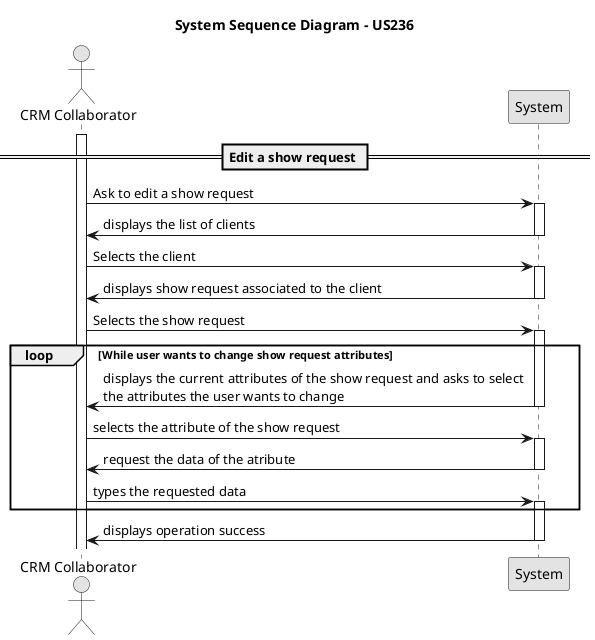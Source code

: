 @startuml
skinparam monochrome true
skinparam packageStyle rectangle
skinparam shadowing false

actor "CRM Collaborator" as crmCollaborator
participant "System" as system

title System Sequence Diagram - US236

 == Edit a show request ==
 activate crmCollaborator

     crmCollaborator -> system : Ask to edit a show request
     activate system

         system -> crmCollaborator : displays the list of clients
     deactivate system

     crmCollaborator -> system : Selects the client
     activate system

          system -> crmCollaborator : displays show request associated to the client
     deactivate system

     crmCollaborator -> system : Selects the show request
     activate system

          loop While user wants to change show request attributes
          system -> crmCollaborator : displays the current attributes of the show request and asks to select \nthe attributes the user wants to change
     deactivate system

     crmCollaborator -> system : selects the attribute of the show request
     activate system

        system -> crmCollaborator : request the data of the atribute
     deactivate system

     crmCollaborator -> system: types the requested data
     activate system

         end
         system -> crmCollaborator : displays operation success
     deactivate system

 @enduml